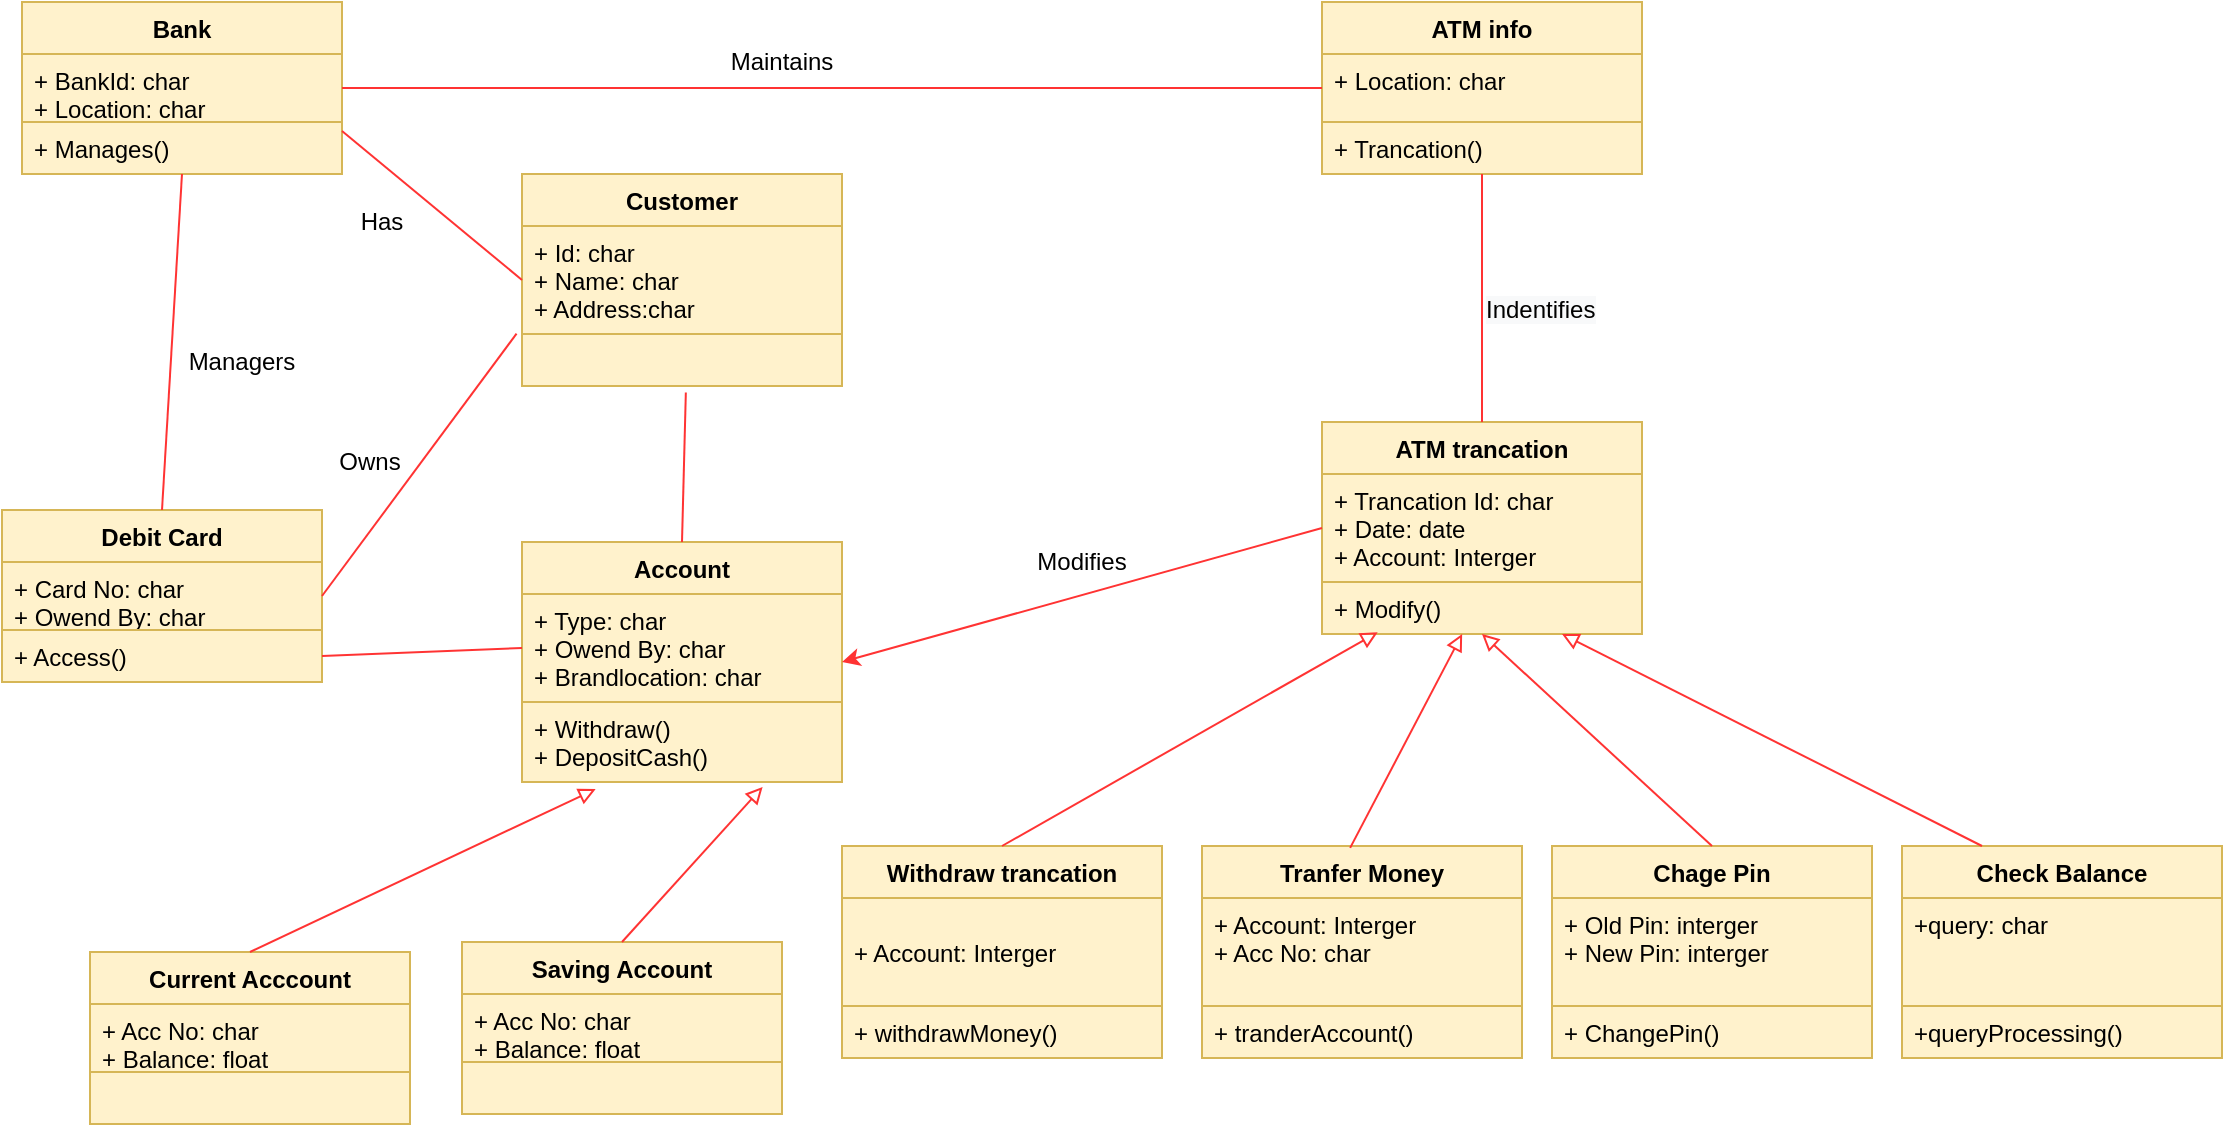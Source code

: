 <mxfile version="14.1.1" type="google"><diagram id="HRNJWxPmQ49gaINYy8i6" name="class"><mxGraphModel dx="1422" dy="762" grid="1" gridSize="10" guides="1" tooltips="1" connect="1" arrows="1" fold="1" page="1" pageScale="1" pageWidth="827" pageHeight="1169" math="0" shadow="0"><root><mxCell id="BM9dJ-BABiistfWbPe1k-0"/><mxCell id="BM9dJ-BABiistfWbPe1k-1" parent="BM9dJ-BABiistfWbPe1k-0"/><mxCell id="BM9dJ-BABiistfWbPe1k-2" value="Bank" style="swimlane;fontStyle=1;align=center;verticalAlign=top;childLayout=stackLayout;horizontal=1;startSize=26;horizontalStack=0;resizeParent=1;resizeParentMax=0;resizeLast=0;collapsible=1;marginBottom=0;fillColor=#fff2cc;strokeColor=#d6b656;" parent="BM9dJ-BABiistfWbPe1k-1" vertex="1"><mxGeometry x="380" y="110" width="160" height="86" as="geometry"/></mxCell><mxCell id="BM9dJ-BABiistfWbPe1k-3" value="+ BankId: char&#10;+ Location: char" style="text;strokeColor=#d6b656;fillColor=#fff2cc;align=left;verticalAlign=top;spacingLeft=4;spacingRight=4;overflow=hidden;rotatable=0;points=[[0,0.5],[1,0.5]];portConstraint=eastwest;" parent="BM9dJ-BABiistfWbPe1k-2" vertex="1"><mxGeometry y="26" width="160" height="34" as="geometry"/></mxCell><mxCell id="BM9dJ-BABiistfWbPe1k-5" value="+ Manages()" style="text;strokeColor=#d6b656;fillColor=#fff2cc;align=left;verticalAlign=top;spacingLeft=4;spacingRight=4;overflow=hidden;rotatable=0;points=[[0,0.5],[1,0.5]];portConstraint=eastwest;" parent="BM9dJ-BABiistfWbPe1k-2" vertex="1"><mxGeometry y="60" width="160" height="26" as="geometry"/></mxCell><mxCell id="BM9dJ-BABiistfWbPe1k-6" value="Debit Card" style="swimlane;fontStyle=1;align=center;verticalAlign=top;childLayout=stackLayout;horizontal=1;startSize=26;horizontalStack=0;resizeParent=1;resizeParentMax=0;resizeLast=0;collapsible=1;marginBottom=0;fillColor=#fff2cc;strokeColor=#d6b656;" parent="BM9dJ-BABiistfWbPe1k-1" vertex="1"><mxGeometry x="370" y="364" width="160" height="86" as="geometry"/></mxCell><mxCell id="BM9dJ-BABiistfWbPe1k-7" value="+ Card No: char&#10;+ Owend By: char" style="text;strokeColor=#d6b656;fillColor=#fff2cc;align=left;verticalAlign=top;spacingLeft=4;spacingRight=4;overflow=hidden;rotatable=0;points=[[0,0.5],[1,0.5]];portConstraint=eastwest;" parent="BM9dJ-BABiistfWbPe1k-6" vertex="1"><mxGeometry y="26" width="160" height="34" as="geometry"/></mxCell><mxCell id="BM9dJ-BABiistfWbPe1k-8" value="+ Access()" style="text;strokeColor=#d6b656;fillColor=#fff2cc;align=left;verticalAlign=top;spacingLeft=4;spacingRight=4;overflow=hidden;rotatable=0;points=[[0,0.5],[1,0.5]];portConstraint=eastwest;" parent="BM9dJ-BABiistfWbPe1k-6" vertex="1"><mxGeometry y="60" width="160" height="26" as="geometry"/></mxCell><mxCell id="BM9dJ-BABiistfWbPe1k-9" value="Customer" style="swimlane;fontStyle=1;align=center;verticalAlign=top;childLayout=stackLayout;horizontal=1;startSize=26;horizontalStack=0;resizeParent=1;resizeParentMax=0;resizeLast=0;collapsible=1;marginBottom=0;fillColor=#fff2cc;strokeColor=#d6b656;" parent="BM9dJ-BABiistfWbPe1k-1" vertex="1"><mxGeometry x="630" y="196" width="160" height="106" as="geometry"/></mxCell><mxCell id="BM9dJ-BABiistfWbPe1k-10" value="+ Id: char&#10;+ Name: char&#10;+ Address:char" style="text;strokeColor=#d6b656;fillColor=#fff2cc;align=left;verticalAlign=top;spacingLeft=4;spacingRight=4;overflow=hidden;rotatable=0;points=[[0,0.5],[1,0.5]];portConstraint=eastwest;" parent="BM9dJ-BABiistfWbPe1k-9" vertex="1"><mxGeometry y="26" width="160" height="54" as="geometry"/></mxCell><mxCell id="BM9dJ-BABiistfWbPe1k-11" value="" style="text;strokeColor=#d6b656;fillColor=#fff2cc;align=left;verticalAlign=top;spacingLeft=4;spacingRight=4;overflow=hidden;rotatable=0;points=[[0,0.5],[1,0.5]];portConstraint=eastwest;" parent="BM9dJ-BABiistfWbPe1k-9" vertex="1"><mxGeometry y="80" width="160" height="26" as="geometry"/></mxCell><mxCell id="BM9dJ-BABiistfWbPe1k-12" value="Account" style="swimlane;fontStyle=1;align=center;verticalAlign=top;childLayout=stackLayout;horizontal=1;startSize=26;horizontalStack=0;resizeParent=1;resizeParentMax=0;resizeLast=0;collapsible=1;marginBottom=0;fillColor=#fff2cc;strokeColor=#d6b656;" parent="BM9dJ-BABiistfWbPe1k-1" vertex="1"><mxGeometry x="630" y="380" width="160" height="120" as="geometry"/></mxCell><mxCell id="BM9dJ-BABiistfWbPe1k-13" value="+ Type: char&#10;+ Owend By: char&#10;+ Brandlocation: char" style="text;strokeColor=#d6b656;fillColor=#fff2cc;align=left;verticalAlign=top;spacingLeft=4;spacingRight=4;overflow=hidden;rotatable=0;points=[[0,0.5],[1,0.5]];portConstraint=eastwest;" parent="BM9dJ-BABiistfWbPe1k-12" vertex="1"><mxGeometry y="26" width="160" height="54" as="geometry"/></mxCell><mxCell id="BM9dJ-BABiistfWbPe1k-14" value="+ Withdraw()&#10;+ DepositCash()" style="text;strokeColor=#d6b656;fillColor=#fff2cc;align=left;verticalAlign=top;spacingLeft=4;spacingRight=4;overflow=hidden;rotatable=0;points=[[0,0.5],[1,0.5]];portConstraint=eastwest;" parent="BM9dJ-BABiistfWbPe1k-12" vertex="1"><mxGeometry y="80" width="160" height="40" as="geometry"/></mxCell><mxCell id="BM9dJ-BABiistfWbPe1k-16" value="Current Acccount" style="swimlane;fontStyle=1;align=center;verticalAlign=top;childLayout=stackLayout;horizontal=1;startSize=26;horizontalStack=0;resizeParent=1;resizeParentMax=0;resizeLast=0;collapsible=1;marginBottom=0;fillColor=#fff2cc;strokeColor=#d6b656;" parent="BM9dJ-BABiistfWbPe1k-1" vertex="1"><mxGeometry x="414" y="585" width="160" height="86" as="geometry"/></mxCell><mxCell id="BM9dJ-BABiistfWbPe1k-17" value="+ Acc No: char&#10;+ Balance: float" style="text;strokeColor=#d6b656;fillColor=#fff2cc;align=left;verticalAlign=top;spacingLeft=4;spacingRight=4;overflow=hidden;rotatable=0;points=[[0,0.5],[1,0.5]];portConstraint=eastwest;" parent="BM9dJ-BABiistfWbPe1k-16" vertex="1"><mxGeometry y="26" width="160" height="34" as="geometry"/></mxCell><mxCell id="BM9dJ-BABiistfWbPe1k-18" value="" style="text;strokeColor=#d6b656;fillColor=#fff2cc;align=left;verticalAlign=top;spacingLeft=4;spacingRight=4;overflow=hidden;rotatable=0;points=[[0,0.5],[1,0.5]];portConstraint=eastwest;" parent="BM9dJ-BABiistfWbPe1k-16" vertex="1"><mxGeometry y="60" width="160" height="26" as="geometry"/></mxCell><mxCell id="BM9dJ-BABiistfWbPe1k-19" value="Saving Account" style="swimlane;fontStyle=1;align=center;verticalAlign=top;childLayout=stackLayout;horizontal=1;startSize=26;horizontalStack=0;resizeParent=1;resizeParentMax=0;resizeLast=0;collapsible=1;marginBottom=0;fillColor=#fff2cc;strokeColor=#d6b656;" parent="BM9dJ-BABiistfWbPe1k-1" vertex="1"><mxGeometry x="600" y="580" width="160" height="86" as="geometry"/></mxCell><mxCell id="BM9dJ-BABiistfWbPe1k-20" value="+ Acc No: char&#10;+ Balance: float" style="text;strokeColor=#d6b656;fillColor=#fff2cc;align=left;verticalAlign=top;spacingLeft=4;spacingRight=4;overflow=hidden;rotatable=0;points=[[0,0.5],[1,0.5]];portConstraint=eastwest;" parent="BM9dJ-BABiistfWbPe1k-19" vertex="1"><mxGeometry y="26" width="160" height="34" as="geometry"/></mxCell><mxCell id="BM9dJ-BABiistfWbPe1k-21" value="" style="text;strokeColor=#d6b656;fillColor=#fff2cc;align=left;verticalAlign=top;spacingLeft=4;spacingRight=4;overflow=hidden;rotatable=0;points=[[0,0.5],[1,0.5]];portConstraint=eastwest;" parent="BM9dJ-BABiistfWbPe1k-19" vertex="1"><mxGeometry y="60" width="160" height="26" as="geometry"/></mxCell><mxCell id="BM9dJ-BABiistfWbPe1k-23" value="ATM info" style="swimlane;fontStyle=1;align=center;verticalAlign=top;childLayout=stackLayout;horizontal=1;startSize=26;horizontalStack=0;resizeParent=1;resizeParentMax=0;resizeLast=0;collapsible=1;marginBottom=0;fillColor=#fff2cc;strokeColor=#d6b656;" parent="BM9dJ-BABiistfWbPe1k-1" vertex="1"><mxGeometry x="1030" y="110" width="160" height="86" as="geometry"/></mxCell><mxCell id="BM9dJ-BABiistfWbPe1k-24" value="+ Location: char" style="text;strokeColor=#d6b656;fillColor=#fff2cc;align=left;verticalAlign=top;spacingLeft=4;spacingRight=4;overflow=hidden;rotatable=0;points=[[0,0.5],[1,0.5]];portConstraint=eastwest;" parent="BM9dJ-BABiistfWbPe1k-23" vertex="1"><mxGeometry y="26" width="160" height="34" as="geometry"/></mxCell><mxCell id="BM9dJ-BABiistfWbPe1k-25" value="+ Trancation()" style="text;strokeColor=#d6b656;fillColor=#fff2cc;align=left;verticalAlign=top;spacingLeft=4;spacingRight=4;overflow=hidden;rotatable=0;points=[[0,0.5],[1,0.5]];portConstraint=eastwest;" parent="BM9dJ-BABiistfWbPe1k-23" vertex="1"><mxGeometry y="60" width="160" height="26" as="geometry"/></mxCell><mxCell id="BM9dJ-BABiistfWbPe1k-26" value="ATM trancation" style="swimlane;fontStyle=1;align=center;verticalAlign=top;childLayout=stackLayout;horizontal=1;startSize=26;horizontalStack=0;resizeParent=1;resizeParentMax=0;resizeLast=0;collapsible=1;marginBottom=0;fillColor=#fff2cc;strokeColor=#d6b656;" parent="BM9dJ-BABiistfWbPe1k-1" vertex="1"><mxGeometry x="1030" y="320" width="160" height="106" as="geometry"/></mxCell><mxCell id="BM9dJ-BABiistfWbPe1k-27" value="+ Trancation Id: char&#10;+ Date: date&#10;+ Account: Interger" style="text;strokeColor=#d6b656;fillColor=#fff2cc;align=left;verticalAlign=top;spacingLeft=4;spacingRight=4;overflow=hidden;rotatable=0;points=[[0,0.5],[1,0.5]];portConstraint=eastwest;" parent="BM9dJ-BABiistfWbPe1k-26" vertex="1"><mxGeometry y="26" width="160" height="54" as="geometry"/></mxCell><mxCell id="BM9dJ-BABiistfWbPe1k-28" value="+ Modify()" style="text;strokeColor=#d6b656;fillColor=#fff2cc;align=left;verticalAlign=top;spacingLeft=4;spacingRight=4;overflow=hidden;rotatable=0;points=[[0,0.5],[1,0.5]];portConstraint=eastwest;" parent="BM9dJ-BABiistfWbPe1k-26" vertex="1"><mxGeometry y="80" width="160" height="26" as="geometry"/></mxCell><mxCell id="BM9dJ-BABiistfWbPe1k-32" value="Withdraw trancation" style="swimlane;fontStyle=1;align=center;verticalAlign=top;childLayout=stackLayout;horizontal=1;startSize=26;horizontalStack=0;resizeParent=1;resizeParentMax=0;resizeLast=0;collapsible=1;marginBottom=0;fillColor=#fff2cc;strokeColor=#d6b656;" parent="BM9dJ-BABiistfWbPe1k-1" vertex="1"><mxGeometry x="790" y="532" width="160" height="106" as="geometry"/></mxCell><mxCell id="BM9dJ-BABiistfWbPe1k-33" value="&#10;+ Account: Interger" style="text;strokeColor=#d6b656;fillColor=#fff2cc;align=left;verticalAlign=top;spacingLeft=4;spacingRight=4;overflow=hidden;rotatable=0;points=[[0,0.5],[1,0.5]];portConstraint=eastwest;" parent="BM9dJ-BABiistfWbPe1k-32" vertex="1"><mxGeometry y="26" width="160" height="54" as="geometry"/></mxCell><mxCell id="BM9dJ-BABiistfWbPe1k-34" value="+ withdrawMoney()" style="text;strokeColor=#d6b656;fillColor=#fff2cc;align=left;verticalAlign=top;spacingLeft=4;spacingRight=4;overflow=hidden;rotatable=0;points=[[0,0.5],[1,0.5]];portConstraint=eastwest;" parent="BM9dJ-BABiistfWbPe1k-32" vertex="1"><mxGeometry y="80" width="160" height="26" as="geometry"/></mxCell><mxCell id="BM9dJ-BABiistfWbPe1k-36" value="Tranfer Money" style="swimlane;fontStyle=1;align=center;verticalAlign=top;childLayout=stackLayout;horizontal=1;startSize=26;horizontalStack=0;resizeParent=1;resizeParentMax=0;resizeLast=0;collapsible=1;marginBottom=0;fillColor=#fff2cc;strokeColor=#d6b656;" parent="BM9dJ-BABiistfWbPe1k-1" vertex="1"><mxGeometry x="970" y="532" width="160" height="106" as="geometry"/></mxCell><mxCell id="BM9dJ-BABiistfWbPe1k-37" value="+ Account: Interger&#10;+ Acc No: char" style="text;strokeColor=#d6b656;fillColor=#fff2cc;align=left;verticalAlign=top;spacingLeft=4;spacingRight=4;overflow=hidden;rotatable=0;points=[[0,0.5],[1,0.5]];portConstraint=eastwest;" parent="BM9dJ-BABiistfWbPe1k-36" vertex="1"><mxGeometry y="26" width="160" height="54" as="geometry"/></mxCell><mxCell id="BM9dJ-BABiistfWbPe1k-38" value="+ tranderAccount()" style="text;strokeColor=#d6b656;fillColor=#fff2cc;align=left;verticalAlign=top;spacingLeft=4;spacingRight=4;overflow=hidden;rotatable=0;points=[[0,0.5],[1,0.5]];portConstraint=eastwest;" parent="BM9dJ-BABiistfWbPe1k-36" vertex="1"><mxGeometry y="80" width="160" height="26" as="geometry"/></mxCell><mxCell id="BM9dJ-BABiistfWbPe1k-39" value="Chage Pin" style="swimlane;fontStyle=1;align=center;verticalAlign=top;childLayout=stackLayout;horizontal=1;startSize=26;horizontalStack=0;resizeParent=1;resizeParentMax=0;resizeLast=0;collapsible=1;marginBottom=0;fillColor=#fff2cc;strokeColor=#d6b656;" parent="BM9dJ-BABiistfWbPe1k-1" vertex="1"><mxGeometry x="1145" y="532" width="160" height="106" as="geometry"/></mxCell><mxCell id="BM9dJ-BABiistfWbPe1k-40" value="+ Old Pin: interger&#10;+ New Pin: interger" style="text;strokeColor=#d6b656;fillColor=#fff2cc;align=left;verticalAlign=top;spacingLeft=4;spacingRight=4;overflow=hidden;rotatable=0;points=[[0,0.5],[1,0.5]];portConstraint=eastwest;" parent="BM9dJ-BABiistfWbPe1k-39" vertex="1"><mxGeometry y="26" width="160" height="54" as="geometry"/></mxCell><mxCell id="BM9dJ-BABiistfWbPe1k-41" value="+ ChangePin()" style="text;strokeColor=#d6b656;fillColor=#fff2cc;align=left;verticalAlign=top;spacingLeft=4;spacingRight=4;overflow=hidden;rotatable=0;points=[[0,0.5],[1,0.5]];portConstraint=eastwest;" parent="BM9dJ-BABiistfWbPe1k-39" vertex="1"><mxGeometry y="80" width="160" height="26" as="geometry"/></mxCell><mxCell id="BM9dJ-BABiistfWbPe1k-42" value="Check Balance" style="swimlane;fontStyle=1;align=center;verticalAlign=top;childLayout=stackLayout;horizontal=1;startSize=26;horizontalStack=0;resizeParent=1;resizeParentMax=0;resizeLast=0;collapsible=1;marginBottom=0;fillColor=#fff2cc;strokeColor=#d6b656;" parent="BM9dJ-BABiistfWbPe1k-1" vertex="1"><mxGeometry x="1320" y="532" width="160" height="106" as="geometry"/></mxCell><mxCell id="BM9dJ-BABiistfWbPe1k-43" value="+query: char" style="text;strokeColor=#d6b656;fillColor=#fff2cc;align=left;verticalAlign=top;spacingLeft=4;spacingRight=4;overflow=hidden;rotatable=0;points=[[0,0.5],[1,0.5]];portConstraint=eastwest;" parent="BM9dJ-BABiistfWbPe1k-42" vertex="1"><mxGeometry y="26" width="160" height="54" as="geometry"/></mxCell><mxCell id="BM9dJ-BABiistfWbPe1k-44" value="+queryProcessing()" style="text;strokeColor=#d6b656;fillColor=#fff2cc;align=left;verticalAlign=top;spacingLeft=4;spacingRight=4;overflow=hidden;rotatable=0;points=[[0,0.5],[1,0.5]];portConstraint=eastwest;" parent="BM9dJ-BABiistfWbPe1k-42" vertex="1"><mxGeometry y="80" width="160" height="26" as="geometry"/></mxCell><mxCell id="BM9dJ-BABiistfWbPe1k-45" value="" style="endArrow=block;html=1;exitX=0.5;exitY=0;exitDx=0;exitDy=0;entryX=0.174;entryY=0.966;entryDx=0;entryDy=0;entryPerimeter=0;endFill=0;strokeColor=#FF3333;" parent="BM9dJ-BABiistfWbPe1k-1" source="BM9dJ-BABiistfWbPe1k-32" target="BM9dJ-BABiistfWbPe1k-28" edge="1"><mxGeometry width="50" height="50" relative="1" as="geometry"><mxPoint x="820" y="360" as="sourcePoint"/><mxPoint x="870" y="310" as="targetPoint"/></mxGeometry></mxCell><mxCell id="BM9dJ-BABiistfWbPe1k-46" value="" style="endArrow=block;html=1;exitX=0.463;exitY=0.009;exitDx=0;exitDy=0;entryX=0.438;entryY=1;entryDx=0;entryDy=0;entryPerimeter=0;endFill=0;exitPerimeter=0;strokeColor=#FF3333;" parent="BM9dJ-BABiistfWbPe1k-1" source="BM9dJ-BABiistfWbPe1k-36" target="BM9dJ-BABiistfWbPe1k-28" edge="1"><mxGeometry width="50" height="50" relative="1" as="geometry"><mxPoint x="940" y="542" as="sourcePoint"/><mxPoint x="1178" y="408.99" as="targetPoint"/></mxGeometry></mxCell><mxCell id="BM9dJ-BABiistfWbPe1k-47" value="" style="endArrow=block;html=1;exitX=0.5;exitY=0;exitDx=0;exitDy=0;entryX=0.5;entryY=1;entryDx=0;entryDy=0;endFill=0;strokeWidth=1;jumpSize=6;strokeColor=#FF3333;" parent="BM9dJ-BABiistfWbPe1k-1" source="BM9dJ-BABiistfWbPe1k-39" target="BM9dJ-BABiistfWbPe1k-26" edge="1"><mxGeometry width="50" height="50" relative="1" as="geometry"><mxPoint x="950" y="552" as="sourcePoint"/><mxPoint x="1188" y="418.99" as="targetPoint"/></mxGeometry></mxCell><mxCell id="BM9dJ-BABiistfWbPe1k-48" value="" style="endArrow=block;html=1;exitX=0.25;exitY=0;exitDx=0;exitDy=0;entryX=0.75;entryY=1;entryDx=0;entryDy=0;endFill=0;strokeColor=#FF3333;" parent="BM9dJ-BABiistfWbPe1k-1" source="BM9dJ-BABiistfWbPe1k-42" target="BM9dJ-BABiistfWbPe1k-26" edge="1"><mxGeometry width="50" height="50" relative="1" as="geometry"><mxPoint x="1362" y="532" as="sourcePoint"/><mxPoint x="1241" y="396" as="targetPoint"/></mxGeometry></mxCell><mxCell id="BM9dJ-BABiistfWbPe1k-49" value="" style="endArrow=none;html=1;strokeColor=#FF3333;strokeWidth=1;entryX=0.5;entryY=1;entryDx=0;entryDy=0;exitX=0.5;exitY=0;exitDx=0;exitDy=0;" parent="BM9dJ-BABiistfWbPe1k-1" source="BM9dJ-BABiistfWbPe1k-26" target="BM9dJ-BABiistfWbPe1k-23" edge="1"><mxGeometry width="50" height="50" relative="1" as="geometry"><mxPoint x="1130" y="298" as="sourcePoint"/><mxPoint x="1180" y="248" as="targetPoint"/></mxGeometry></mxCell><mxCell id="BM9dJ-BABiistfWbPe1k-52" value="" style="endArrow=none;html=1;strokeColor=#FF3333;strokeWidth=1;exitX=1;exitY=0.5;exitDx=0;exitDy=0;entryX=0;entryY=0.5;entryDx=0;entryDy=0;" parent="BM9dJ-BABiistfWbPe1k-1" source="BM9dJ-BABiistfWbPe1k-3" target="BM9dJ-BABiistfWbPe1k-24" edge="1"><mxGeometry width="50" height="50" relative="1" as="geometry"><mxPoint x="620" y="270" as="sourcePoint"/><mxPoint x="670" y="220" as="targetPoint"/></mxGeometry></mxCell><mxCell id="BM9dJ-BABiistfWbPe1k-53" value="" style="endArrow=none;html=1;strokeColor=#FF3333;strokeWidth=1;entryX=1;entryY=0.75;entryDx=0;entryDy=0;exitX=0;exitY=0.5;exitDx=0;exitDy=0;" parent="BM9dJ-BABiistfWbPe1k-1" source="BM9dJ-BABiistfWbPe1k-10" target="BM9dJ-BABiistfWbPe1k-2" edge="1"><mxGeometry width="50" height="50" relative="1" as="geometry"><mxPoint x="620" y="270" as="sourcePoint"/><mxPoint x="670" y="220" as="targetPoint"/></mxGeometry></mxCell><mxCell id="BM9dJ-BABiistfWbPe1k-54" value="" style="endArrow=none;html=1;strokeColor=#FF3333;strokeWidth=1;entryX=0.5;entryY=0;entryDx=0;entryDy=0;exitX=0.512;exitY=1.124;exitDx=0;exitDy=0;exitPerimeter=0;" parent="BM9dJ-BABiistfWbPe1k-1" source="BM9dJ-BABiistfWbPe1k-11" target="BM9dJ-BABiistfWbPe1k-12" edge="1"><mxGeometry width="50" height="50" relative="1" as="geometry"><mxPoint x="620" y="270" as="sourcePoint"/><mxPoint x="670" y="220" as="targetPoint"/></mxGeometry></mxCell><mxCell id="BM9dJ-BABiistfWbPe1k-55" value="" style="endArrow=none;html=1;strokeColor=#FF3333;strokeWidth=1;entryX=-0.017;entryY=0.997;entryDx=0;entryDy=0;entryPerimeter=0;exitX=1;exitY=0.5;exitDx=0;exitDy=0;" parent="BM9dJ-BABiistfWbPe1k-1" source="BM9dJ-BABiistfWbPe1k-6" target="BM9dJ-BABiistfWbPe1k-10" edge="1"><mxGeometry width="50" height="50" relative="1" as="geometry"><mxPoint x="620" y="270" as="sourcePoint"/><mxPoint x="670" y="220" as="targetPoint"/></mxGeometry></mxCell><mxCell id="BM9dJ-BABiistfWbPe1k-56" value="" style="endArrow=none;html=1;strokeColor=#FF3333;strokeWidth=1;exitX=1;exitY=0.5;exitDx=0;exitDy=0;entryX=0;entryY=0.5;entryDx=0;entryDy=0;" parent="BM9dJ-BABiistfWbPe1k-1" source="BM9dJ-BABiistfWbPe1k-8" target="BM9dJ-BABiistfWbPe1k-13" edge="1"><mxGeometry width="50" height="50" relative="1" as="geometry"><mxPoint x="620" y="390" as="sourcePoint"/><mxPoint x="670" y="340" as="targetPoint"/></mxGeometry></mxCell><mxCell id="BM9dJ-BABiistfWbPe1k-58" value="" style="endArrow=block;html=1;exitX=0.5;exitY=0;exitDx=0;exitDy=0;endFill=0;strokeColor=#FF3333;entryX=0.23;entryY=1.089;entryDx=0;entryDy=0;entryPerimeter=0;" parent="BM9dJ-BABiistfWbPe1k-1" source="BM9dJ-BABiistfWbPe1k-16" target="BM9dJ-BABiistfWbPe1k-14" edge="1"><mxGeometry width="50" height="50" relative="1" as="geometry"><mxPoint x="270" y="638.44" as="sourcePoint"/><mxPoint x="518" y="532" as="targetPoint"/></mxGeometry></mxCell><mxCell id="BM9dJ-BABiistfWbPe1k-59" value="" style="endArrow=block;html=1;exitX=0.5;exitY=0;exitDx=0;exitDy=0;entryX=0.752;entryY=1.061;entryDx=0;entryDy=0;entryPerimeter=0;endFill=0;strokeColor=#FF3333;" parent="BM9dJ-BABiistfWbPe1k-1" source="BM9dJ-BABiistfWbPe1k-19" target="BM9dJ-BABiistfWbPe1k-14" edge="1"><mxGeometry width="50" height="50" relative="1" as="geometry"><mxPoint x="670" y="566.88" as="sourcePoint"/><mxPoint x="917.84" y="459.996" as="targetPoint"/></mxGeometry></mxCell><mxCell id="BM9dJ-BABiistfWbPe1k-60" value="" style="endArrow=classic;html=1;strokeColor=#FF3333;strokeWidth=1;entryX=1;entryY=0.5;entryDx=0;entryDy=0;exitX=0;exitY=0.5;exitDx=0;exitDy=0;" parent="BM9dJ-BABiistfWbPe1k-1" target="BM9dJ-BABiistfWbPe1k-12" edge="1" source="BM9dJ-BABiistfWbPe1k-27"><mxGeometry width="50" height="50" relative="1" as="geometry"><mxPoint x="1150" y="380" as="sourcePoint"/><mxPoint x="780" y="280" as="targetPoint"/></mxGeometry></mxCell><mxCell id="BM9dJ-BABiistfWbPe1k-61" value="" style="endArrow=none;html=1;strokeColor=#FF3333;strokeWidth=1;entryX=0.5;entryY=1;entryDx=0;entryDy=0;exitX=0.5;exitY=0;exitDx=0;exitDy=0;" parent="BM9dJ-BABiistfWbPe1k-1" source="BM9dJ-BABiistfWbPe1k-6" target="BM9dJ-BABiistfWbPe1k-2" edge="1"><mxGeometry width="50" height="50" relative="1" as="geometry"><mxPoint x="640" y="320" as="sourcePoint"/><mxPoint x="690" y="270" as="targetPoint"/></mxGeometry></mxCell><mxCell id="AUbJL5eDxMwKlaGe2QeI-0" value="Managers" style="text;html=1;strokeColor=none;fillColor=none;align=center;verticalAlign=middle;whiteSpace=wrap;rounded=0;" vertex="1" parent="BM9dJ-BABiistfWbPe1k-1"><mxGeometry x="470" y="280" width="40" height="20" as="geometry"/></mxCell><mxCell id="AUbJL5eDxMwKlaGe2QeI-2" value="Owns&lt;span style=&quot;color: rgba(0 , 0 , 0 , 0) ; font-family: monospace ; font-size: 0px&quot;&gt;%3CmxGraphModel%3E%3Croot%3E%3CmxCell%20id%3D%220%22%2F%3E%3CmxCell%20id%3D%221%22%20parent%3D%220%22%2F%3E%3CmxCell%20id%3D%222%22%20value%3D%22Managers%22%20style%3D%22text%3Bhtml%3D1%3BstrokeColor%3Dnone%3BfillColor%3Dnone%3Balign%3Dcenter%3BverticalAlign%3Dmiddle%3BwhiteSpace%3Dwrap%3Brounded%3D0%3B%22%20vertex%3D%221%22%20parent%3D%221%22%3E%3CmxGeometry%20x%3D%22170%22%20y%3D%22290%22%20width%3D%2240%22%20height%3D%2220%22%20as%3D%22geometry%22%2F%3E%3C%2FmxCell%3E%3C%2Froot%3E%3C%2FmxGraphModel%3E&lt;/span&gt;" style="text;html=1;strokeColor=none;fillColor=none;align=center;verticalAlign=middle;whiteSpace=wrap;rounded=0;" vertex="1" parent="BM9dJ-BABiistfWbPe1k-1"><mxGeometry x="534" y="330" width="40" height="20" as="geometry"/></mxCell><mxCell id="AUbJL5eDxMwKlaGe2QeI-3" value="Has" style="text;html=1;strokeColor=none;fillColor=none;align=center;verticalAlign=middle;whiteSpace=wrap;rounded=0;" vertex="1" parent="BM9dJ-BABiistfWbPe1k-1"><mxGeometry x="540" y="210" width="40" height="20" as="geometry"/></mxCell><mxCell id="AUbJL5eDxMwKlaGe2QeI-6" value="Maintains" style="text;html=1;strokeColor=none;fillColor=none;align=center;verticalAlign=middle;whiteSpace=wrap;rounded=0;" vertex="1" parent="BM9dJ-BABiistfWbPe1k-1"><mxGeometry x="740" y="130" width="40" height="20" as="geometry"/></mxCell><mxCell id="AUbJL5eDxMwKlaGe2QeI-7" value="Modifies" style="text;html=1;strokeColor=none;fillColor=none;align=center;verticalAlign=middle;whiteSpace=wrap;rounded=0;" vertex="1" parent="BM9dJ-BABiistfWbPe1k-1"><mxGeometry x="890" y="380" width="40" height="20" as="geometry"/></mxCell><mxCell id="AUbJL5eDxMwKlaGe2QeI-8" value="&lt;span style=&quot;color: rgb(0 , 0 , 0) ; font-family: &amp;#34;helvetica&amp;#34; ; font-size: 12px ; font-style: normal ; font-weight: 400 ; letter-spacing: normal ; text-align: center ; text-indent: 0px ; text-transform: none ; word-spacing: 0px ; background-color: rgb(248 , 249 , 250) ; display: inline ; float: none&quot;&gt;Indentifies&lt;/span&gt;" style="text;whiteSpace=wrap;html=1;" vertex="1" parent="BM9dJ-BABiistfWbPe1k-1"><mxGeometry x="1110" y="250" width="70" height="30" as="geometry"/></mxCell></root></mxGraphModel></diagram></mxfile>